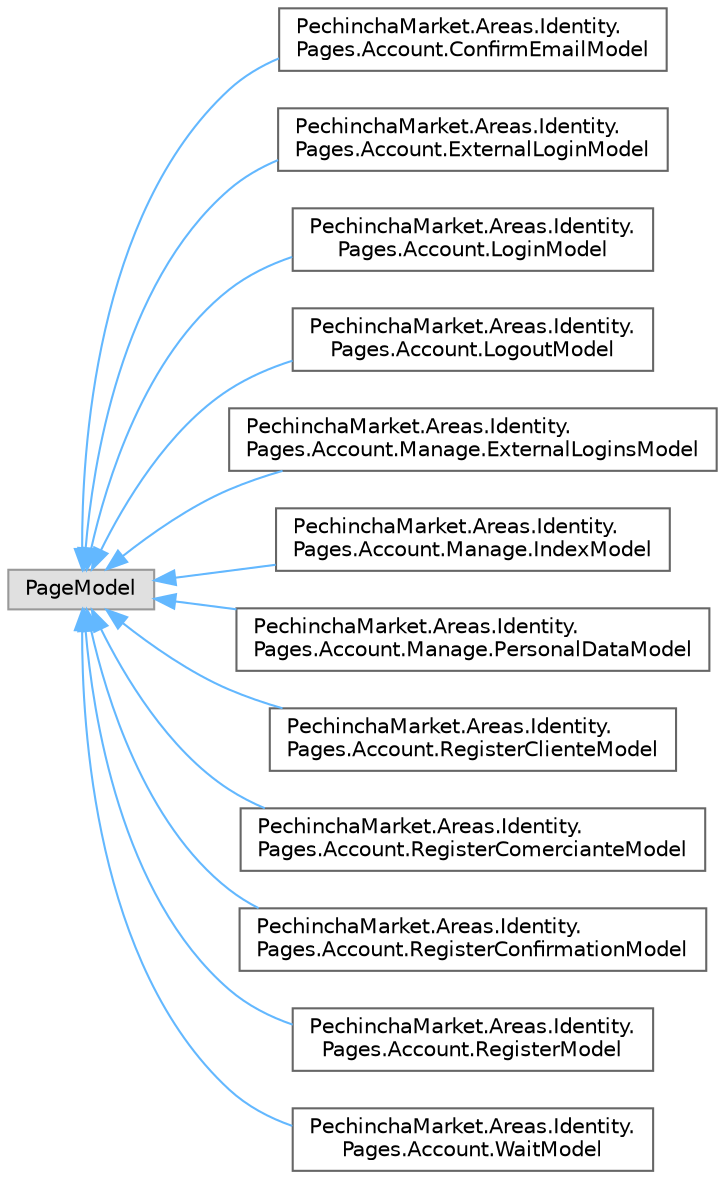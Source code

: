 digraph "Graphical Class Hierarchy"
{
 // LATEX_PDF_SIZE
  bgcolor="transparent";
  edge [fontname=Helvetica,fontsize=10,labelfontname=Helvetica,labelfontsize=10];
  node [fontname=Helvetica,fontsize=10,shape=box,height=0.2,width=0.4];
  rankdir="LR";
  Node0 [id="Node000000",label="PageModel",height=0.2,width=0.4,color="grey60", fillcolor="#E0E0E0", style="filled",tooltip=" "];
  Node0 -> Node1 [id="edge17_Node000000_Node000001",dir="back",color="steelblue1",style="solid",tooltip=" "];
  Node1 [id="Node000001",label="PechinchaMarket.Areas.Identity.\lPages.Account.ConfirmEmailModel",height=0.2,width=0.4,color="grey40", fillcolor="white", style="filled",URL="$class_pechincha_market_1_1_areas_1_1_identity_1_1_pages_1_1_account_1_1_confirm_email_model.html",tooltip=" "];
  Node0 -> Node2 [id="edge18_Node000000_Node000002",dir="back",color="steelblue1",style="solid",tooltip=" "];
  Node2 [id="Node000002",label="PechinchaMarket.Areas.Identity.\lPages.Account.ExternalLoginModel",height=0.2,width=0.4,color="grey40", fillcolor="white", style="filled",URL="$class_pechincha_market_1_1_areas_1_1_identity_1_1_pages_1_1_account_1_1_external_login_model.html",tooltip=" "];
  Node0 -> Node3 [id="edge19_Node000000_Node000003",dir="back",color="steelblue1",style="solid",tooltip=" "];
  Node3 [id="Node000003",label="PechinchaMarket.Areas.Identity.\lPages.Account.LoginModel",height=0.2,width=0.4,color="grey40", fillcolor="white", style="filled",URL="$class_pechincha_market_1_1_areas_1_1_identity_1_1_pages_1_1_account_1_1_login_model.html",tooltip=" "];
  Node0 -> Node4 [id="edge20_Node000000_Node000004",dir="back",color="steelblue1",style="solid",tooltip=" "];
  Node4 [id="Node000004",label="PechinchaMarket.Areas.Identity.\lPages.Account.LogoutModel",height=0.2,width=0.4,color="grey40", fillcolor="white", style="filled",URL="$class_pechincha_market_1_1_areas_1_1_identity_1_1_pages_1_1_account_1_1_logout_model.html",tooltip=" "];
  Node0 -> Node5 [id="edge21_Node000000_Node000005",dir="back",color="steelblue1",style="solid",tooltip=" "];
  Node5 [id="Node000005",label="PechinchaMarket.Areas.Identity.\lPages.Account.Manage.ExternalLoginsModel",height=0.2,width=0.4,color="grey40", fillcolor="white", style="filled",URL="$class_pechincha_market_1_1_areas_1_1_identity_1_1_pages_1_1_account_1_1_manage_1_1_external_logins_model.html",tooltip=" "];
  Node0 -> Node6 [id="edge22_Node000000_Node000006",dir="back",color="steelblue1",style="solid",tooltip=" "];
  Node6 [id="Node000006",label="PechinchaMarket.Areas.Identity.\lPages.Account.Manage.IndexModel",height=0.2,width=0.4,color="grey40", fillcolor="white", style="filled",URL="$class_pechincha_market_1_1_areas_1_1_identity_1_1_pages_1_1_account_1_1_manage_1_1_index_model.html",tooltip=" "];
  Node0 -> Node7 [id="edge23_Node000000_Node000007",dir="back",color="steelblue1",style="solid",tooltip=" "];
  Node7 [id="Node000007",label="PechinchaMarket.Areas.Identity.\lPages.Account.Manage.PersonalDataModel",height=0.2,width=0.4,color="grey40", fillcolor="white", style="filled",URL="$class_pechincha_market_1_1_areas_1_1_identity_1_1_pages_1_1_account_1_1_manage_1_1_personal_data_model.html",tooltip=" "];
  Node0 -> Node8 [id="edge24_Node000000_Node000008",dir="back",color="steelblue1",style="solid",tooltip=" "];
  Node8 [id="Node000008",label="PechinchaMarket.Areas.Identity.\lPages.Account.RegisterClienteModel",height=0.2,width=0.4,color="grey40", fillcolor="white", style="filled",URL="$class_pechincha_market_1_1_areas_1_1_identity_1_1_pages_1_1_account_1_1_register_cliente_model.html",tooltip=" "];
  Node0 -> Node9 [id="edge25_Node000000_Node000009",dir="back",color="steelblue1",style="solid",tooltip=" "];
  Node9 [id="Node000009",label="PechinchaMarket.Areas.Identity.\lPages.Account.RegisterComercianteModel",height=0.2,width=0.4,color="grey40", fillcolor="white", style="filled",URL="$class_pechincha_market_1_1_areas_1_1_identity_1_1_pages_1_1_account_1_1_register_comerciante_model.html",tooltip=" "];
  Node0 -> Node10 [id="edge26_Node000000_Node000010",dir="back",color="steelblue1",style="solid",tooltip=" "];
  Node10 [id="Node000010",label="PechinchaMarket.Areas.Identity.\lPages.Account.RegisterConfirmationModel",height=0.2,width=0.4,color="grey40", fillcolor="white", style="filled",URL="$class_pechincha_market_1_1_areas_1_1_identity_1_1_pages_1_1_account_1_1_register_confirmation_model.html",tooltip=" "];
  Node0 -> Node11 [id="edge27_Node000000_Node000011",dir="back",color="steelblue1",style="solid",tooltip=" "];
  Node11 [id="Node000011",label="PechinchaMarket.Areas.Identity.\lPages.Account.RegisterModel",height=0.2,width=0.4,color="grey40", fillcolor="white", style="filled",URL="$class_pechincha_market_1_1_areas_1_1_identity_1_1_pages_1_1_account_1_1_register_model.html",tooltip=" "];
  Node0 -> Node12 [id="edge28_Node000000_Node000012",dir="back",color="steelblue1",style="solid",tooltip=" "];
  Node12 [id="Node000012",label="PechinchaMarket.Areas.Identity.\lPages.Account.WaitModel",height=0.2,width=0.4,color="grey40", fillcolor="white", style="filled",URL="$class_pechincha_market_1_1_areas_1_1_identity_1_1_pages_1_1_account_1_1_wait_model.html",tooltip=" "];
}
